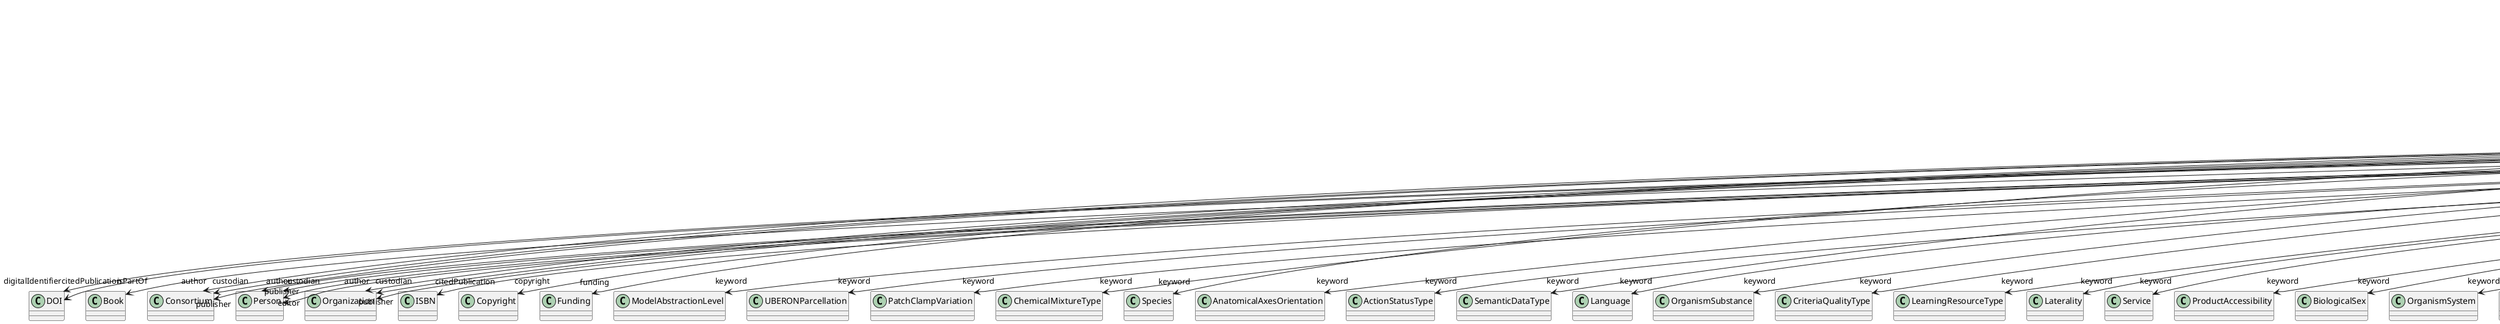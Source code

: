 @startuml
class Chapter {
+digitalIdentifier
+isPartOf
+pagination
+abstract
+author
+citedPublication
+copyright
+creationDate
+custodian
+editor
+funding
+IRI
+keyword
+license
+modificationDate
+name
+publicationDate
+publisher
+versionIdentifier

}
Chapter -d-> "digitalIdentifier" DOI
Chapter -d-> "isPartOf" Book
Chapter -d-> "author" Consortium
Chapter -d-> "author" Person
Chapter -d-> "author" Organization
Chapter -d-> "citedPublication" DOI
Chapter -d-> "citedPublication" ISBN
Chapter -d-> "copyright" Copyright
Chapter -d-> "custodian" Consortium
Chapter -d-> "custodian" Person
Chapter -d-> "custodian" Organization
Chapter -d-> "editor" Person
Chapter -d-> "funding" Funding
Chapter -d-> "keyword" ModelAbstractionLevel
Chapter -d-> "keyword" UBERONParcellation
Chapter -d-> "keyword" PatchClampVariation
Chapter -d-> "keyword" ChemicalMixtureType
Chapter -d-> "keyword" Species
Chapter -d-> "keyword" AnatomicalAxesOrientation
Chapter -d-> "keyword" ActionStatusType
Chapter -d-> "keyword" SemanticDataType
Chapter -d-> "keyword" Language
Chapter -d-> "keyword" OrganismSubstance
Chapter -d-> "keyword" CriteriaQualityType
Chapter -d-> "keyword" LearningResourceType
Chapter -d-> "keyword" Laterality
Chapter -d-> "keyword" Service
Chapter -d-> "keyword" ProductAccessibility
Chapter -d-> "keyword" BiologicalSex
Chapter -d-> "keyword" OrganismSystem
Chapter -d-> "keyword" EthicsAssessment
Chapter -d-> "keyword" AgeCategory
Chapter -d-> "keyword" AuditoryStimulusType
Chapter -d-> "keyword" BiologicalOrder
Chapter -d-> "keyword" Organ
Chapter -d-> "keyword" OlfactoryStimulusType
Chapter -d-> "keyword" ModelScope
Chapter -d-> "keyword" SoftwareFeature
Chapter -d-> "keyword" AnnotationType
Chapter -d-> "keyword" SubcellularEntity
Chapter -d-> "keyword" OperatingDevice
Chapter -d-> "keyword" AnatomicalIdentificationType
Chapter -d-> "keyword" StimulationTechnique
Chapter -d-> "keyword" FileBundleGrouping
Chapter -d-> "keyword" Colormap
Chapter -d-> "keyword" GustatoryStimulusType
Chapter -d-> "keyword" ProgrammingLanguage
Chapter -d-> "keyword" DeviceType
Chapter -d-> "keyword" DiseaseModel
Chapter -d-> "keyword" OpticalStimulusType
Chapter -d-> "keyword" FileUsageRole
Chapter -d-> "keyword" AnatomicalPlane
Chapter -d-> "keyword" AtlasType
Chapter -d-> "keyword" CellCultureType
Chapter -d-> "keyword" Terminology
Chapter -d-> "keyword" CranialWindowConstructionType
Chapter -d-> "keyword" AnalysisTechnique
Chapter -d-> "keyword" CranialWindowReinforcementType
Chapter -d-> "keyword" EducationalLevel
Chapter -d-> "keyword" VisualStimulusType
Chapter -d-> "keyword" SubjectAttribute
Chapter -d-> "keyword" AnnotationCriteriaType
Chapter -d-> "keyword" DataType
Chapter -d-> "keyword" TissueSampleType
Chapter -d-> "keyword" BiologicalProcess
Chapter -d-> "keyword" UnitOfMeasurement
Chapter -d-> "keyword" SoftwareApplicationCategory
Chapter -d-> "keyword" MolecularEntity
Chapter -d-> "keyword" TactileStimulusType
Chapter -d-> "keyword" BreedingType
Chapter -d-> "keyword" CellType
Chapter -d-> "keyword" StimulationApproach
Chapter -d-> "keyword" TermSuggestion
Chapter -d-> "keyword" MetaDataModelType
Chapter -d-> "keyword" PreparationType
Chapter -d-> "keyword" FileRepositoryType
Chapter -d-> "keyword" Handedness
Chapter -d-> "keyword" SetupType
Chapter -d-> "keyword" OperatingSystem
Chapter -d-> "keyword" Disease
Chapter -d-> "keyword" DifferenceMeasure
Chapter -d-> "keyword" MeasuredQuantity
Chapter -d-> "keyword" QualitativeOverlap
Chapter -d-> "keyword" TypeOfUncertainty
Chapter -d-> "keyword" GeneticStrainType
Chapter -d-> "keyword" ContributionType
Chapter -d-> "keyword" Technique
Chapter -d-> "keyword" ExperimentalApproach
Chapter -d-> "keyword" TissueSampleAttribute
Chapter -d-> "keyword" ElectricalStimulusType
Chapter -d-> "keyword" MeasuredSignalType
Chapter -d-> "license" License
Chapter -d-> "publisher" Consortium
Chapter -d-> "publisher" Person
Chapter -d-> "publisher" Organization

@enduml